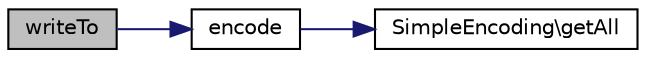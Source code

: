 digraph "writeTo"
{
  edge [fontname="Helvetica",fontsize="10",labelfontname="Helvetica",labelfontsize="10"];
  node [fontname="Helvetica",fontsize="10",shape=record];
  rankdir="LR";
  Node1 [label="writeTo",height=0.2,width=0.4,color="black", fillcolor="grey75", style="filled" fontcolor="black"];
  Node1 -> Node2 [color="midnightblue",fontsize="10",style="solid",fontname="Helvetica"];
  Node2 [label="encode",height=0.2,width=0.4,color="black", fillcolor="white", style="filled",URL="$class_simple_multipart_encoding.html#ac9eb7dbc2495dbe58fd71b71b26ef8a6"];
  Node2 -> Node3 [color="midnightblue",fontsize="10",style="solid",fontname="Helvetica"];
  Node3 [label="SimpleEncoding\\getAll",height=0.2,width=0.4,color="black", fillcolor="white", style="filled",URL="$class_simple_encoding.html#aba0d5b303383fb5b1fabb5fd01cd3800"];
}
